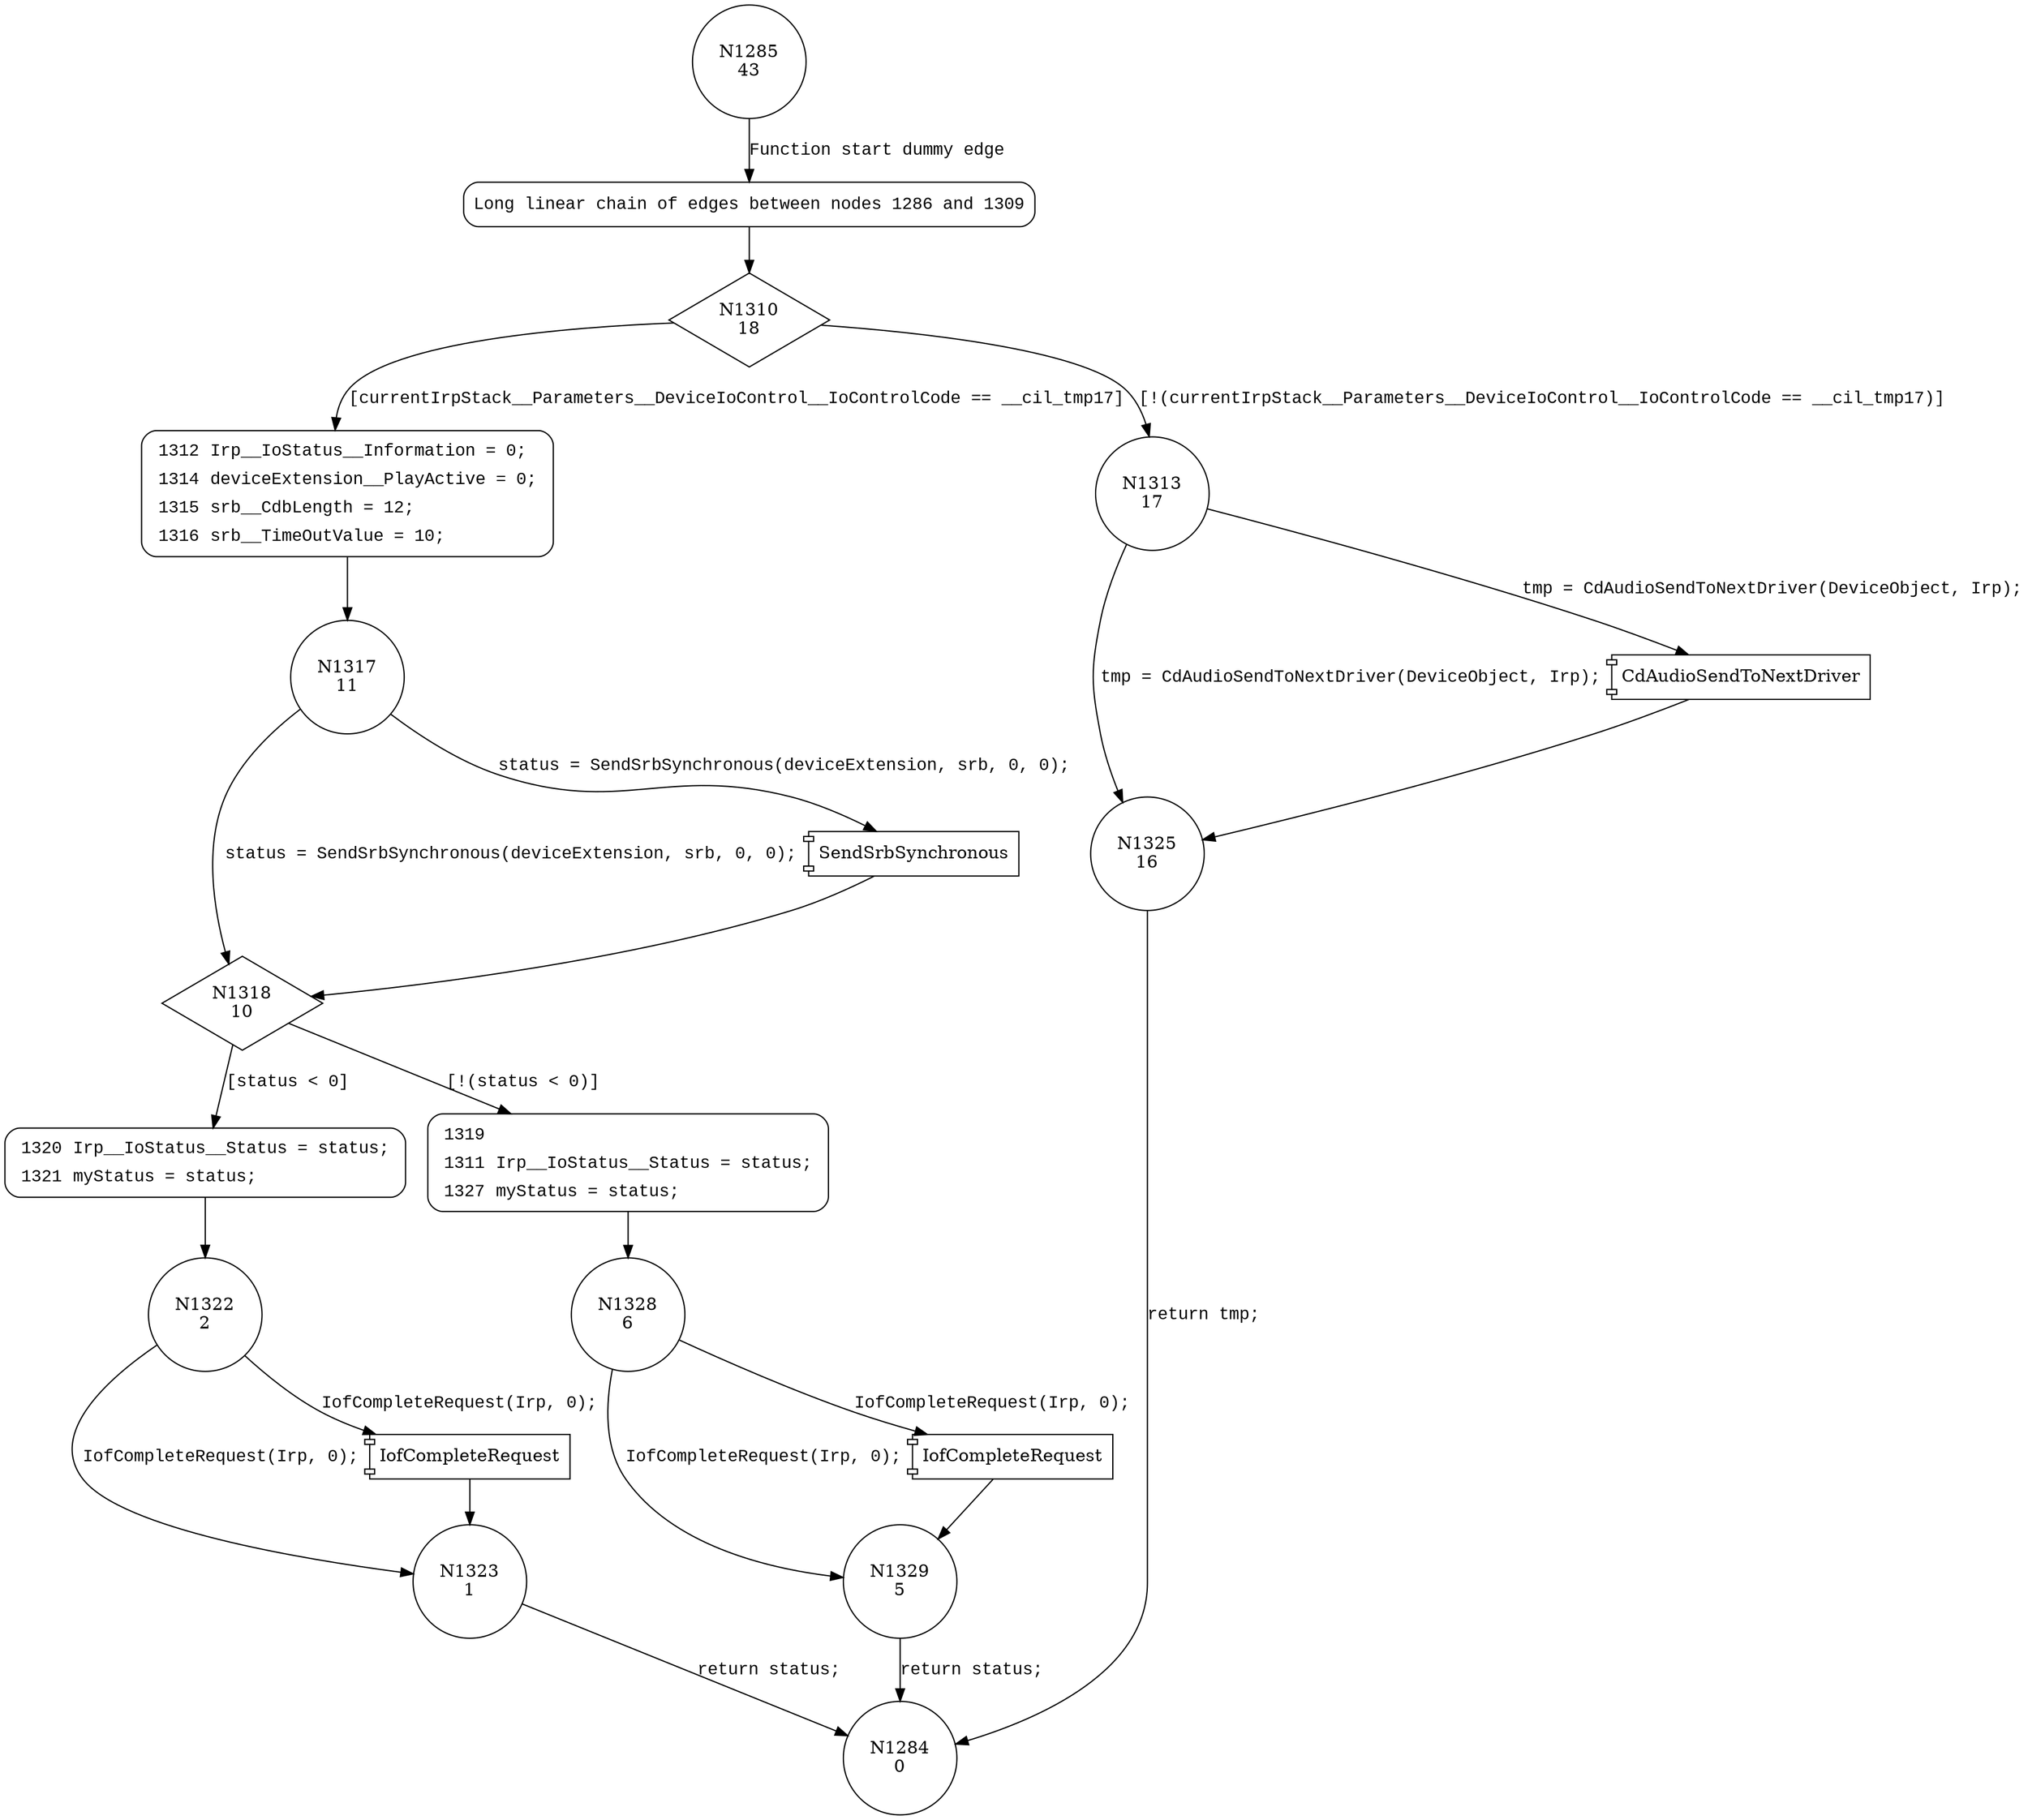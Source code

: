 digraph CdAudioAtapiDeviceControl {
1285 [shape="circle" label="N1285\n43"]
1286 [shape="circle" label="N1286\n42"]
1310 [shape="diamond" label="N1310\n18"]
1312 [shape="circle" label="N1312\n15"]
1313 [shape="circle" label="N1313\n17"]
1325 [shape="circle" label="N1325\n16"]
1284 [shape="circle" label="N1284\n0"]
1317 [shape="circle" label="N1317\n11"]
1318 [shape="diamond" label="N1318\n10"]
1320 [shape="circle" label="N1320\n4"]
1319 [shape="circle" label="N1319\n9"]
1328 [shape="circle" label="N1328\n6"]
1329 [shape="circle" label="N1329\n5"]
1322 [shape="circle" label="N1322\n2"]
1323 [shape="circle" label="N1323\n1"]
1286 [style="filled,bold" penwidth="1" fillcolor="white" fontname="Courier New" shape="Mrecord" label="Long linear chain of edges between nodes 1286 and 1309"]
1286 -> 1310[label=""]
1312 [style="filled,bold" penwidth="1" fillcolor="white" fontname="Courier New" shape="Mrecord" label=<<table border="0" cellborder="0" cellpadding="3" bgcolor="white"><tr><td align="right">1312</td><td align="left">Irp__IoStatus__Information = 0;</td></tr><tr><td align="right">1314</td><td align="left">deviceExtension__PlayActive = 0;</td></tr><tr><td align="right">1315</td><td align="left">srb__CdbLength = 12;</td></tr><tr><td align="right">1316</td><td align="left">srb__TimeOutValue = 10;</td></tr></table>>]
1312 -> 1317[label=""]
1319 [style="filled,bold" penwidth="1" fillcolor="white" fontname="Courier New" shape="Mrecord" label=<<table border="0" cellborder="0" cellpadding="3" bgcolor="white"><tr><td align="right">1319</td><td align="left"></td></tr><tr><td align="right">1311</td><td align="left">Irp__IoStatus__Status = status;</td></tr><tr><td align="right">1327</td><td align="left">myStatus = status;</td></tr></table>>]
1319 -> 1328[label=""]
1320 [style="filled,bold" penwidth="1" fillcolor="white" fontname="Courier New" shape="Mrecord" label=<<table border="0" cellborder="0" cellpadding="3" bgcolor="white"><tr><td align="right">1320</td><td align="left">Irp__IoStatus__Status = status;</td></tr><tr><td align="right">1321</td><td align="left">myStatus = status;</td></tr></table>>]
1320 -> 1322[label=""]
1285 -> 1286 [label="Function start dummy edge" fontname="Courier New"]
1310 -> 1312 [label="[currentIrpStack__Parameters__DeviceIoControl__IoControlCode == __cil_tmp17]" fontname="Courier New"]
1310 -> 1313 [label="[!(currentIrpStack__Parameters__DeviceIoControl__IoControlCode == __cil_tmp17)]" fontname="Courier New"]
100063 [shape="component" label="CdAudioSendToNextDriver"]
1313 -> 100063 [label="tmp = CdAudioSendToNextDriver(DeviceObject, Irp);" fontname="Courier New"]
100063 -> 1325 [label="" fontname="Courier New"]
1313 -> 1325 [label="tmp = CdAudioSendToNextDriver(DeviceObject, Irp);" fontname="Courier New"]
1325 -> 1284 [label="return tmp;" fontname="Courier New"]
100064 [shape="component" label="SendSrbSynchronous"]
1317 -> 100064 [label="status = SendSrbSynchronous(deviceExtension, srb, 0, 0);" fontname="Courier New"]
100064 -> 1318 [label="" fontname="Courier New"]
1317 -> 1318 [label="status = SendSrbSynchronous(deviceExtension, srb, 0, 0);" fontname="Courier New"]
1318 -> 1320 [label="[status < 0]" fontname="Courier New"]
1318 -> 1319 [label="[!(status < 0)]" fontname="Courier New"]
100065 [shape="component" label="IofCompleteRequest"]
1328 -> 100065 [label="IofCompleteRequest(Irp, 0);" fontname="Courier New"]
100065 -> 1329 [label="" fontname="Courier New"]
1328 -> 1329 [label="IofCompleteRequest(Irp, 0);" fontname="Courier New"]
1329 -> 1284 [label="return status;" fontname="Courier New"]
100066 [shape="component" label="IofCompleteRequest"]
1322 -> 100066 [label="IofCompleteRequest(Irp, 0);" fontname="Courier New"]
100066 -> 1323 [label="" fontname="Courier New"]
1322 -> 1323 [label="IofCompleteRequest(Irp, 0);" fontname="Courier New"]
1323 -> 1284 [label="return status;" fontname="Courier New"]
}